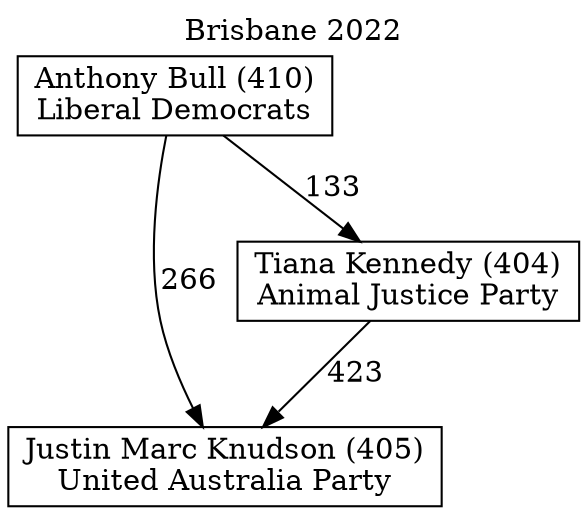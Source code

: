 // House preference flow
digraph "Justin Marc Knudson (405)_Brisbane_2022" {
	graph [label="Brisbane 2022" labelloc=t mclimit=10]
	node [shape=box]
	"Justin Marc Knudson (405)" [label="Justin Marc Knudson (405)
United Australia Party"]
	"Tiana Kennedy (404)" [label="Tiana Kennedy (404)
Animal Justice Party"]
	"Anthony Bull (410)" [label="Anthony Bull (410)
Liberal Democrats"]
	"Tiana Kennedy (404)" -> "Justin Marc Knudson (405)" [label=423]
	"Anthony Bull (410)" -> "Tiana Kennedy (404)" [label=133]
	"Anthony Bull (410)" -> "Justin Marc Knudson (405)" [label=266]
}
